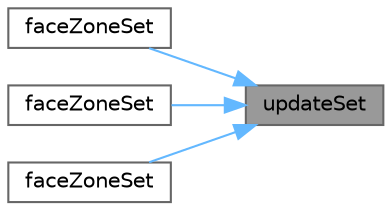 digraph "updateSet"
{
 // LATEX_PDF_SIZE
  bgcolor="transparent";
  edge [fontname=Helvetica,fontsize=10,labelfontname=Helvetica,labelfontsize=10];
  node [fontname=Helvetica,fontsize=10,shape=box,height=0.2,width=0.4];
  rankdir="RL";
  Node1 [id="Node000001",label="updateSet",height=0.2,width=0.4,color="gray40", fillcolor="grey60", style="filled", fontcolor="black",tooltip=" "];
  Node1 -> Node2 [id="edge1_Node000001_Node000002",dir="back",color="steelblue1",style="solid",tooltip=" "];
  Node2 [id="Node000002",label="faceZoneSet",height=0.2,width=0.4,color="grey40", fillcolor="white", style="filled",URL="$classFoam_1_1faceZoneSet.html#a5292e94d09a63770ed113f789d20158c",tooltip=" "];
  Node1 -> Node3 [id="edge2_Node000001_Node000003",dir="back",color="steelblue1",style="solid",tooltip=" "];
  Node3 [id="Node000003",label="faceZoneSet",height=0.2,width=0.4,color="grey40", fillcolor="white", style="filled",URL="$classFoam_1_1faceZoneSet.html#a11463223bc93f8a29dbcfa9db80bcbdf",tooltip=" "];
  Node1 -> Node4 [id="edge3_Node000001_Node000004",dir="back",color="steelblue1",style="solid",tooltip=" "];
  Node4 [id="Node000004",label="faceZoneSet",height=0.2,width=0.4,color="grey40", fillcolor="white", style="filled",URL="$classFoam_1_1faceZoneSet.html#a4fc61c4daa2a4a66b736f7ecdef36434",tooltip=" "];
}
